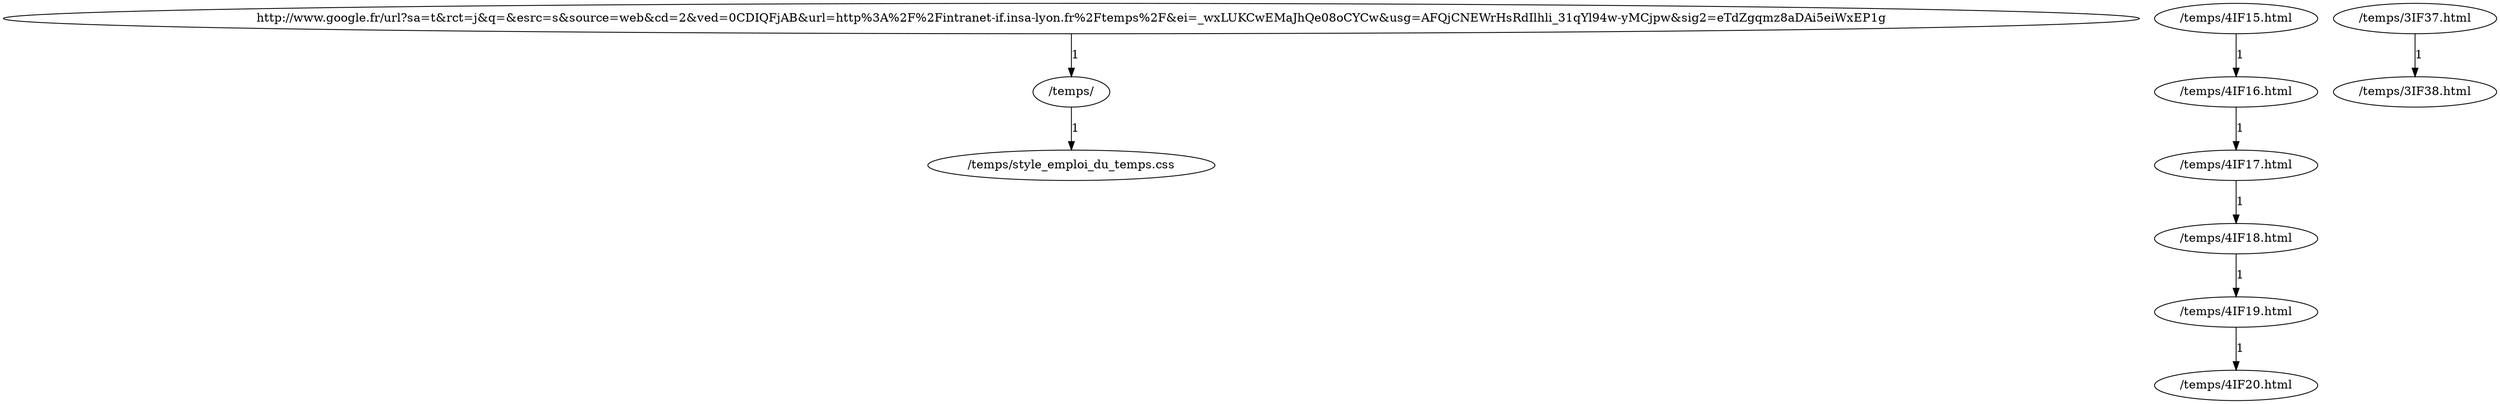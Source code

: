 digraph {
node4 [label="/temps/style_emploi_du_temps.css"];
node3 [label="/temps/4IF17.html"];
node8 [label="/temps/4IF15.html"];
node2 [label="/temps/4IF18.html"];
node0 [label="/temps/3IF38.html"];
node5 [label="/temps/"];
node1 [label="/temps/3IF37.html"];
node6 [label="/temps/4IF16.html"];
node7 [label="http://www.google.fr/url?sa=t&rct=j&q=&esrc=s&source=web&cd=2&ved=0CDIQFjAB&url=http%3A%2F%2Fintranet-if.insa-lyon.fr%2Ftemps%2F&ei=_wxLUKCwEMaJhQe08oCYCw&usg=AFQjCNEWrHsRdIlhli_31qYl94w-yMCjpw&sig2=eTdZgqmz8aDAi5eiWxEP1g"];
node9 [label="/temps/4IF19.html"];
node10 [label="/temps/4IF20.html"];
node1 -> node0 [label="1"];
node3 -> node2 [label="1"];
node5 -> node4 [label="1"];
node6 -> node3 [label="1"];
node7 -> node5 [label="1"];
node8 -> node6 [label="1"];
node2 -> node9 [label="1"];
node9 -> node10 [label="1"];
}